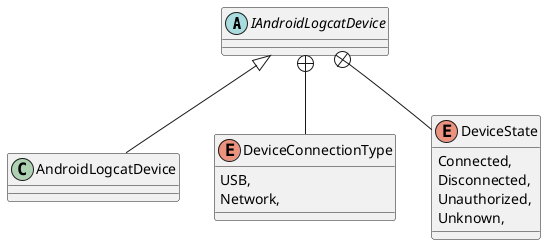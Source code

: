 @startuml
abstract class IAndroidLogcatDevice {
}
class AndroidLogcatDevice {
}
enum DeviceConnectionType {
    USB,
    Network,
}
enum DeviceState {
    Connected,
    Disconnected,
    Unauthorized,
    Unknown,
}
IAndroidLogcatDevice <|-- AndroidLogcatDevice
IAndroidLogcatDevice +-- DeviceConnectionType
IAndroidLogcatDevice +-- DeviceState
@enduml
